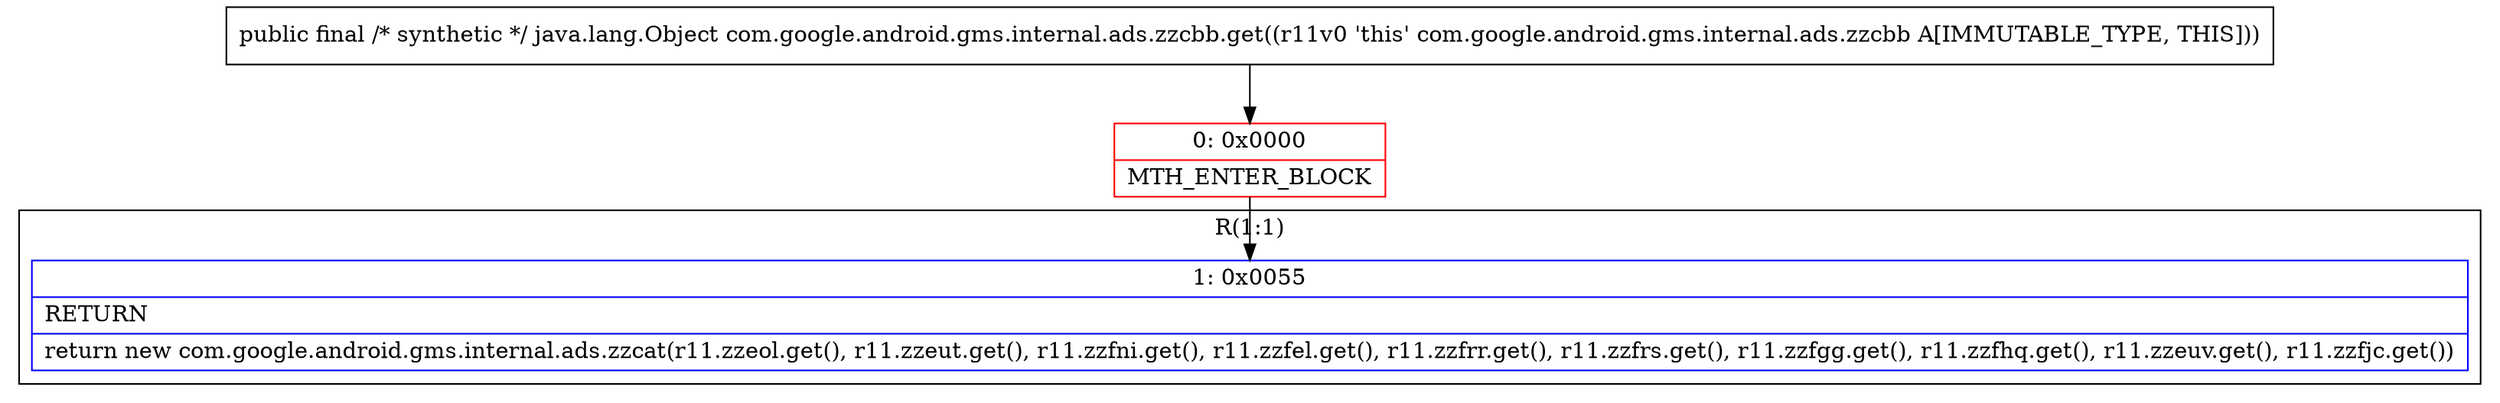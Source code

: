 digraph "CFG forcom.google.android.gms.internal.ads.zzcbb.get()Ljava\/lang\/Object;" {
subgraph cluster_Region_1112324362 {
label = "R(1:1)";
node [shape=record,color=blue];
Node_1 [shape=record,label="{1\:\ 0x0055|RETURN\l|return new com.google.android.gms.internal.ads.zzcat(r11.zzeol.get(), r11.zzeut.get(), r11.zzfni.get(), r11.zzfel.get(), r11.zzfrr.get(), r11.zzfrs.get(), r11.zzfgg.get(), r11.zzfhq.get(), r11.zzeuv.get(), r11.zzfjc.get())\l}"];
}
Node_0 [shape=record,color=red,label="{0\:\ 0x0000|MTH_ENTER_BLOCK\l}"];
MethodNode[shape=record,label="{public final \/* synthetic *\/ java.lang.Object com.google.android.gms.internal.ads.zzcbb.get((r11v0 'this' com.google.android.gms.internal.ads.zzcbb A[IMMUTABLE_TYPE, THIS])) }"];
MethodNode -> Node_0;
Node_0 -> Node_1;
}


